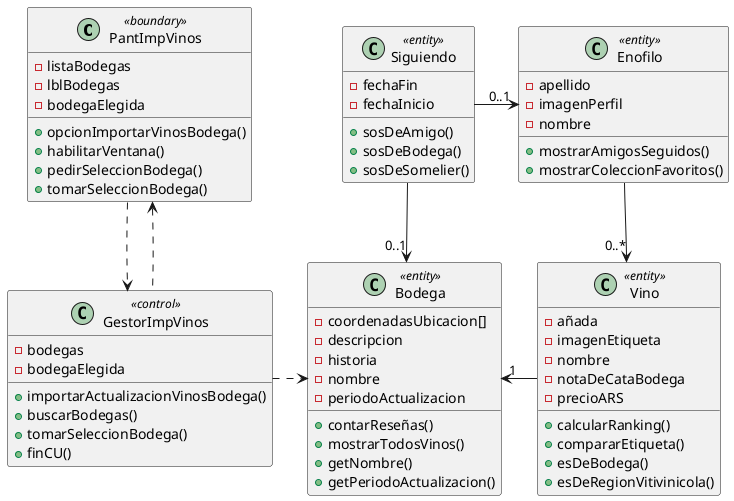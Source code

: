 @startuml clases

class PantImpVinos <<boundary>> {
    - listaBodegas
    - lblBodegas
    - bodegaElegida
    + opcionImportarVinosBodega()
    + habilitarVentana()
    + pedirSeleccionBodega()
    + tomarSeleccionBodega()
    
}

class GestorImpVinos <<control>> {
    - bodegas
    - bodegaElegida
    + importarActualizacionVinosBodega()
    + buscarBodegas()
    + tomarSeleccionBodega()


    + finCU()
}

class Bodega <<entity>> {
    - coordenadasUbicacion[]
    - descripcion
    - historia
    - nombre
    - periodoActualizacion
    + contarReseñas()
    + mostrarTodosVinos()
    + getNombre()
    + getPeriodoActualizacion()
}

class Vino <<entity>> {
    - añada
    - imagenEtiqueta
    - nombre
    - notaDeCataBodega
    - precioARS
    + calcularRanking()
    + compararEtiqueta()
    + esDeBodega()
    + esDeRegionVitivinicola()
}

class Siguiendo <<entity>> {
    - fechaFin
    - fechaInicio
    + sosDeAmigo()
    + sosDeBodega()
    + sosDeSomelier()
}

class Enofilo <<entity>> {
    - apellido
    - imagenPerfil
    - nombre
    + mostrarAmigosSeguidos()
    +mostrarColeccionFavoritos()
}

PantImpVinos ..> GestorImpVinos
PantImpVinos <.. GestorImpVinos
GestorImpVinos .> Bodega
Siguiendo --> "0..1" Bodega

Enofilo --> "0..*" Vino
Siguiendo -> "0..1" Enofilo
Bodega "1" <- Vino
@enduml
